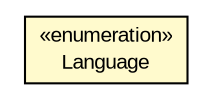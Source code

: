 #!/usr/local/bin/dot
#
# Class diagram 
# Generated by UMLGraph version 5.1 (http://www.umlgraph.org/)
#

digraph G {
	edge [fontname="arial",fontsize=10,labelfontname="arial",labelfontsize=10];
	node [fontname="arial",fontsize=10,shape=plaintext];
	nodesep=0.25;
	ranksep=0.5;
	// org.olympe.musicplayer.bean.configurator.CoreConfigurator.Language
	c516 [label=<<table title="org.olympe.musicplayer.bean.configurator.CoreConfigurator.Language" border="0" cellborder="1" cellspacing="0" cellpadding="2" port="p" bgcolor="lemonChiffon" href="./CoreConfigurator.Language.html">
		<tr><td><table border="0" cellspacing="0" cellpadding="1">
<tr><td align="center" balign="center"> &#171;enumeration&#187; </td></tr>
<tr><td align="center" balign="center"> Language </td></tr>
		</table></td></tr>
		</table>>, fontname="arial", fontcolor="black", fontsize=10.0];
}

